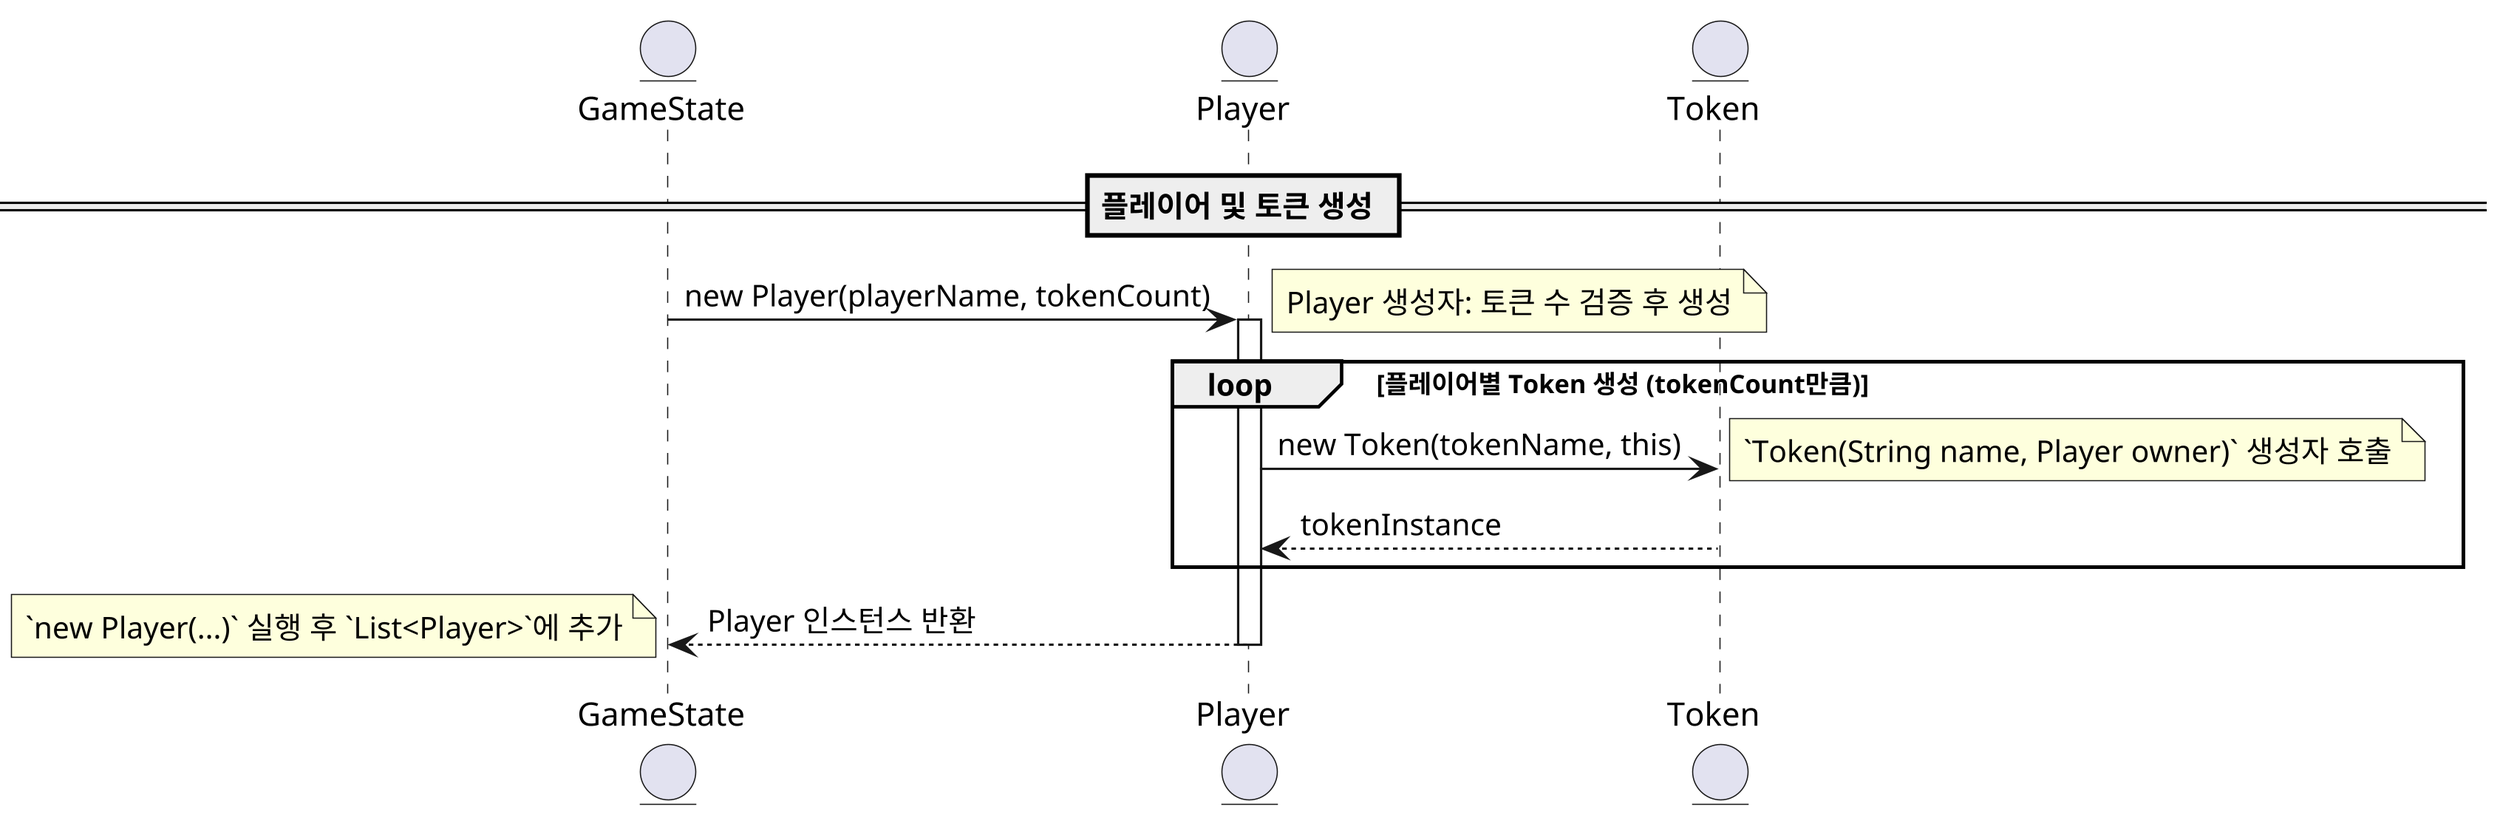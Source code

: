 @startuml
entity GameState
entity Player
entity Token
skinparam dpi 300

== 플레이어 및 토큰 생성 ==
GameState -> Player: new Player(playerName, tokenCount)
note right: Player 생성자: 토큰 수 검증 후 생성
activate Player

loop 플레이어별 Token 생성 (tokenCount만큼)
    Player -> Token: new Token(tokenName, this)
    note right: `Token(String name, Player owner)` 생성자 호출
    Player <-- Token: tokenInstance
end

Player --> GameState: Player 인스턴스 반환
note left: `new Player(...)` 실행 후 `List<Player>`에 추가
deactivate Player
@enduml
